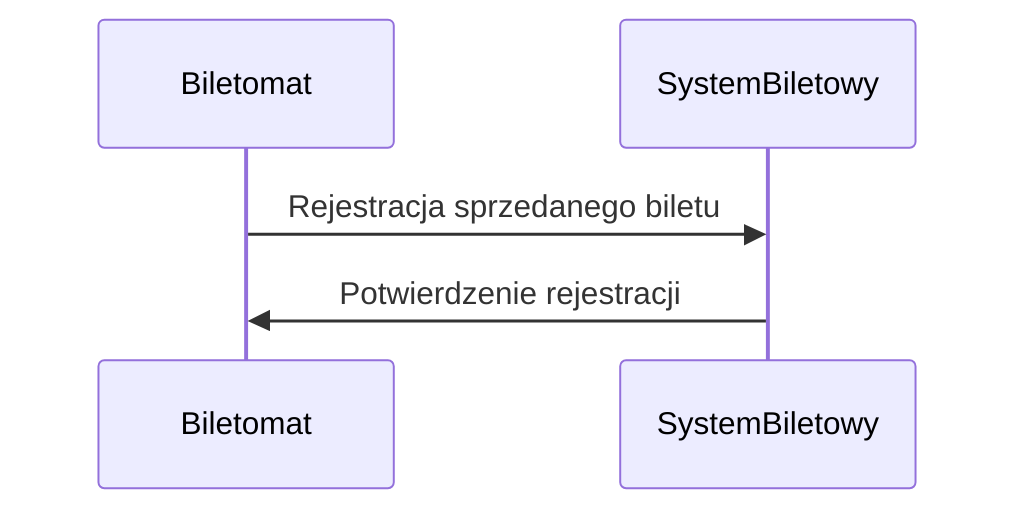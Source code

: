 sequenceDiagram
    participant Biletomat
    participant SystemBiletowy

    Biletomat->>SystemBiletowy: Rejestracja sprzedanego biletu
    SystemBiletowy->>Biletomat: Potwierdzenie rejestracji